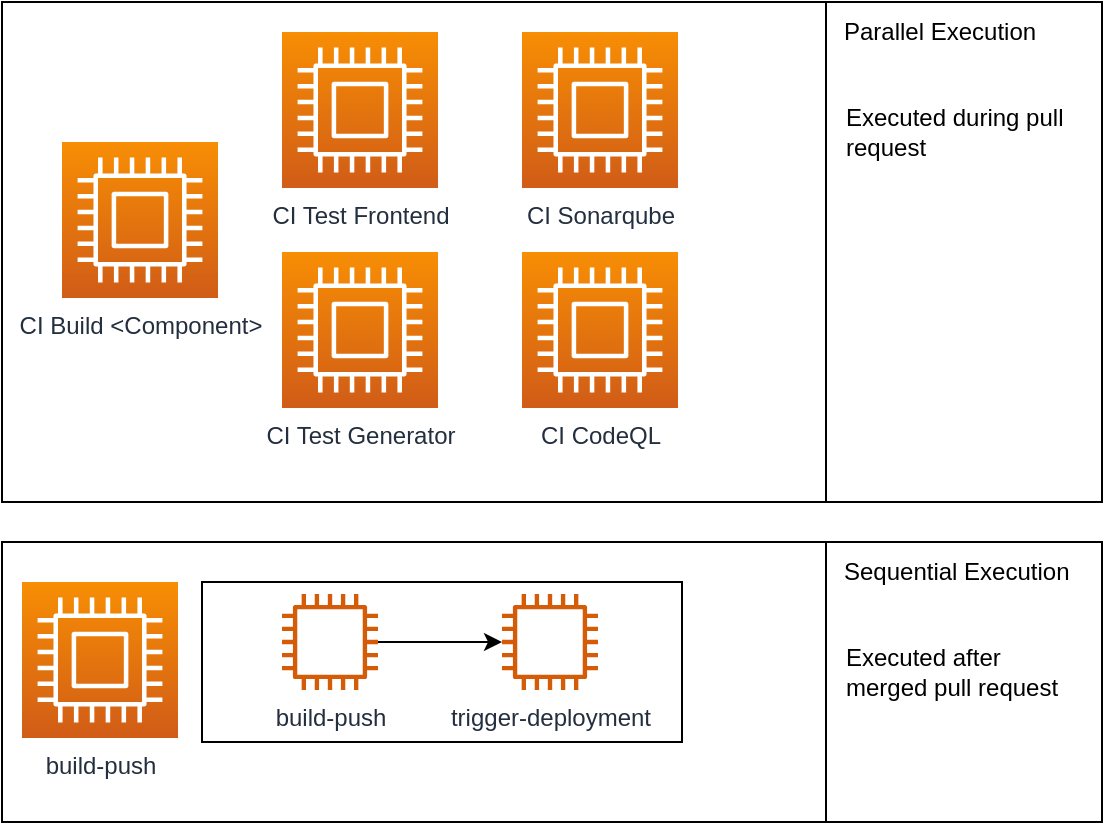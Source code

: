 <mxfile version="19.0.3" type="device"><diagram id="F05aStAK0LuVkL2iA1Ss" name="Seite-1"><mxGraphModel dx="1102" dy="857" grid="1" gridSize="10" guides="1" tooltips="1" connect="1" arrows="1" fold="1" page="1" pageScale="1" pageWidth="827" pageHeight="1169" math="0" shadow="0"><root><mxCell id="0"/><mxCell id="1" parent="0"/><mxCell id="ckaeTSYNqhC8xwun1gUv-14" value="" style="rounded=0;whiteSpace=wrap;html=1;" vertex="1" parent="1"><mxGeometry x="100" y="300" width="412" height="140" as="geometry"/></mxCell><mxCell id="ckaeTSYNqhC8xwun1gUv-16" value="" style="rounded=0;whiteSpace=wrap;html=1;" vertex="1" parent="1"><mxGeometry x="200" y="320" width="240" height="80" as="geometry"/></mxCell><mxCell id="ckaeTSYNqhC8xwun1gUv-13" value="" style="rounded=0;whiteSpace=wrap;html=1;" vertex="1" parent="1"><mxGeometry x="512" y="30" width="138" height="250" as="geometry"/></mxCell><mxCell id="ckaeTSYNqhC8xwun1gUv-10" value="" style="rounded=0;whiteSpace=wrap;html=1;" vertex="1" parent="1"><mxGeometry x="100" y="30" width="412" height="250" as="geometry"/></mxCell><mxCell id="ckaeTSYNqhC8xwun1gUv-1" value="CI Build &amp;lt;Component&amp;gt;" style="sketch=0;points=[[0,0,0],[0.25,0,0],[0.5,0,0],[0.75,0,0],[1,0,0],[0,1,0],[0.25,1,0],[0.5,1,0],[0.75,1,0],[1,1,0],[0,0.25,0],[0,0.5,0],[0,0.75,0],[1,0.25,0],[1,0.5,0],[1,0.75,0]];outlineConnect=0;fontColor=#232F3E;gradientColor=#F78E04;gradientDirection=north;fillColor=#D05C17;strokeColor=#ffffff;dashed=0;verticalLabelPosition=bottom;verticalAlign=top;align=center;html=1;fontSize=12;fontStyle=0;aspect=fixed;shape=mxgraph.aws4.resourceIcon;resIcon=mxgraph.aws4.compute;" vertex="1" parent="1"><mxGeometry x="130" y="100" width="78" height="78" as="geometry"/></mxCell><mxCell id="ckaeTSYNqhC8xwun1gUv-2" value="build-push" style="sketch=0;points=[[0,0,0],[0.25,0,0],[0.5,0,0],[0.75,0,0],[1,0,0],[0,1,0],[0.25,1,0],[0.5,1,0],[0.75,1,0],[1,1,0],[0,0.25,0],[0,0.5,0],[0,0.75,0],[1,0.25,0],[1,0.5,0],[1,0.75,0]];outlineConnect=0;fontColor=#232F3E;gradientColor=#F78E04;gradientDirection=north;fillColor=#D05C17;strokeColor=#ffffff;dashed=0;verticalLabelPosition=bottom;verticalAlign=top;align=center;html=1;fontSize=12;fontStyle=0;aspect=fixed;shape=mxgraph.aws4.resourceIcon;resIcon=mxgraph.aws4.compute;" vertex="1" parent="1"><mxGeometry x="110" y="320" width="78" height="78" as="geometry"/></mxCell><mxCell id="ckaeTSYNqhC8xwun1gUv-3" value="CI Sonarqube" style="sketch=0;points=[[0,0,0],[0.25,0,0],[0.5,0,0],[0.75,0,0],[1,0,0],[0,1,0],[0.25,1,0],[0.5,1,0],[0.75,1,0],[1,1,0],[0,0.25,0],[0,0.5,0],[0,0.75,0],[1,0.25,0],[1,0.5,0],[1,0.75,0]];outlineConnect=0;fontColor=#232F3E;gradientColor=#F78E04;gradientDirection=north;fillColor=#D05C17;strokeColor=#ffffff;dashed=0;verticalLabelPosition=bottom;verticalAlign=top;align=center;html=1;fontSize=12;fontStyle=0;aspect=fixed;shape=mxgraph.aws4.resourceIcon;resIcon=mxgraph.aws4.compute;" vertex="1" parent="1"><mxGeometry x="360" y="45" width="78" height="78" as="geometry"/></mxCell><mxCell id="ckaeTSYNqhC8xwun1gUv-4" value="CI CodeQL" style="sketch=0;points=[[0,0,0],[0.25,0,0],[0.5,0,0],[0.75,0,0],[1,0,0],[0,1,0],[0.25,1,0],[0.5,1,0],[0.75,1,0],[1,1,0],[0,0.25,0],[0,0.5,0],[0,0.75,0],[1,0.25,0],[1,0.5,0],[1,0.75,0]];outlineConnect=0;fontColor=#232F3E;gradientColor=#F78E04;gradientDirection=north;fillColor=#D05C17;strokeColor=#ffffff;dashed=0;verticalLabelPosition=bottom;verticalAlign=top;align=center;html=1;fontSize=12;fontStyle=0;aspect=fixed;shape=mxgraph.aws4.resourceIcon;resIcon=mxgraph.aws4.compute;" vertex="1" parent="1"><mxGeometry x="360" y="155" width="78" height="78" as="geometry"/></mxCell><mxCell id="ckaeTSYNqhC8xwun1gUv-5" value="CI Test Frontend" style="sketch=0;points=[[0,0,0],[0.25,0,0],[0.5,0,0],[0.75,0,0],[1,0,0],[0,1,0],[0.25,1,0],[0.5,1,0],[0.75,1,0],[1,1,0],[0,0.25,0],[0,0.5,0],[0,0.75,0],[1,0.25,0],[1,0.5,0],[1,0.75,0]];outlineConnect=0;fontColor=#232F3E;gradientColor=#F78E04;gradientDirection=north;fillColor=#D05C17;strokeColor=#ffffff;dashed=0;verticalLabelPosition=bottom;verticalAlign=top;align=center;html=1;fontSize=12;fontStyle=0;aspect=fixed;shape=mxgraph.aws4.resourceIcon;resIcon=mxgraph.aws4.compute;" vertex="1" parent="1"><mxGeometry x="240" y="45" width="78" height="78" as="geometry"/></mxCell><mxCell id="ckaeTSYNqhC8xwun1gUv-6" value="CI Test Generator" style="sketch=0;points=[[0,0,0],[0.25,0,0],[0.5,0,0],[0.75,0,0],[1,0,0],[0,1,0],[0.25,1,0],[0.5,1,0],[0.75,1,0],[1,1,0],[0,0.25,0],[0,0.5,0],[0,0.75,0],[1,0.25,0],[1,0.5,0],[1,0.75,0]];outlineConnect=0;fontColor=#232F3E;gradientColor=#F78E04;gradientDirection=north;fillColor=#D05C17;strokeColor=#ffffff;dashed=0;verticalLabelPosition=bottom;verticalAlign=top;align=center;html=1;fontSize=12;fontStyle=0;aspect=fixed;shape=mxgraph.aws4.resourceIcon;resIcon=mxgraph.aws4.compute;" vertex="1" parent="1"><mxGeometry x="240" y="155" width="78" height="78" as="geometry"/></mxCell><mxCell id="ckaeTSYNqhC8xwun1gUv-8" value="build-push" style="sketch=0;outlineConnect=0;fontColor=#232F3E;gradientColor=none;fillColor=#D45B07;strokeColor=none;dashed=0;verticalLabelPosition=bottom;verticalAlign=top;align=center;html=1;fontSize=12;fontStyle=0;aspect=fixed;pointerEvents=1;shape=mxgraph.aws4.instance2;" vertex="1" parent="1"><mxGeometry x="240" y="326" width="48" height="48" as="geometry"/></mxCell><mxCell id="ckaeTSYNqhC8xwun1gUv-9" value="trigger-deployment" style="sketch=0;outlineConnect=0;fontColor=#232F3E;gradientColor=none;fillColor=#D45B07;strokeColor=none;dashed=0;verticalLabelPosition=bottom;verticalAlign=top;align=center;html=1;fontSize=12;fontStyle=0;aspect=fixed;pointerEvents=1;shape=mxgraph.aws4.instance2;" vertex="1" parent="1"><mxGeometry x="350" y="326" width="48" height="48" as="geometry"/></mxCell><mxCell id="ckaeTSYNqhC8xwun1gUv-11" value="Parallel Execution" style="text;html=1;strokeColor=none;fillColor=none;align=left;verticalAlign=middle;whiteSpace=wrap;rounded=0;" vertex="1" parent="1"><mxGeometry x="519" y="30" width="118" height="30" as="geometry"/></mxCell><mxCell id="ckaeTSYNqhC8xwun1gUv-12" value="Executed during pull request" style="text;html=1;strokeColor=none;fillColor=none;align=left;verticalAlign=middle;whiteSpace=wrap;rounded=0;" vertex="1" parent="1"><mxGeometry x="520" y="80" width="118" height="30" as="geometry"/></mxCell><mxCell id="ckaeTSYNqhC8xwun1gUv-15" value="" style="endArrow=classic;html=1;rounded=0;" edge="1" parent="1" source="ckaeTSYNqhC8xwun1gUv-8" target="ckaeTSYNqhC8xwun1gUv-9"><mxGeometry width="50" height="50" relative="1" as="geometry"><mxPoint x="410" y="250" as="sourcePoint"/><mxPoint x="460" y="200" as="targetPoint"/></mxGeometry></mxCell><mxCell id="ckaeTSYNqhC8xwun1gUv-17" value="" style="rounded=0;whiteSpace=wrap;html=1;" vertex="1" parent="1"><mxGeometry x="512" y="300" width="138" height="140" as="geometry"/></mxCell><mxCell id="ckaeTSYNqhC8xwun1gUv-18" value="Sequential Execution" style="text;html=1;strokeColor=none;fillColor=none;align=left;verticalAlign=middle;whiteSpace=wrap;rounded=0;" vertex="1" parent="1"><mxGeometry x="519" y="300" width="118" height="30" as="geometry"/></mxCell><mxCell id="ckaeTSYNqhC8xwun1gUv-19" value="Executed after merged pull request" style="text;html=1;strokeColor=none;fillColor=none;align=left;verticalAlign=middle;whiteSpace=wrap;rounded=0;" vertex="1" parent="1"><mxGeometry x="520" y="350" width="118" height="30" as="geometry"/></mxCell></root></mxGraphModel></diagram></mxfile>